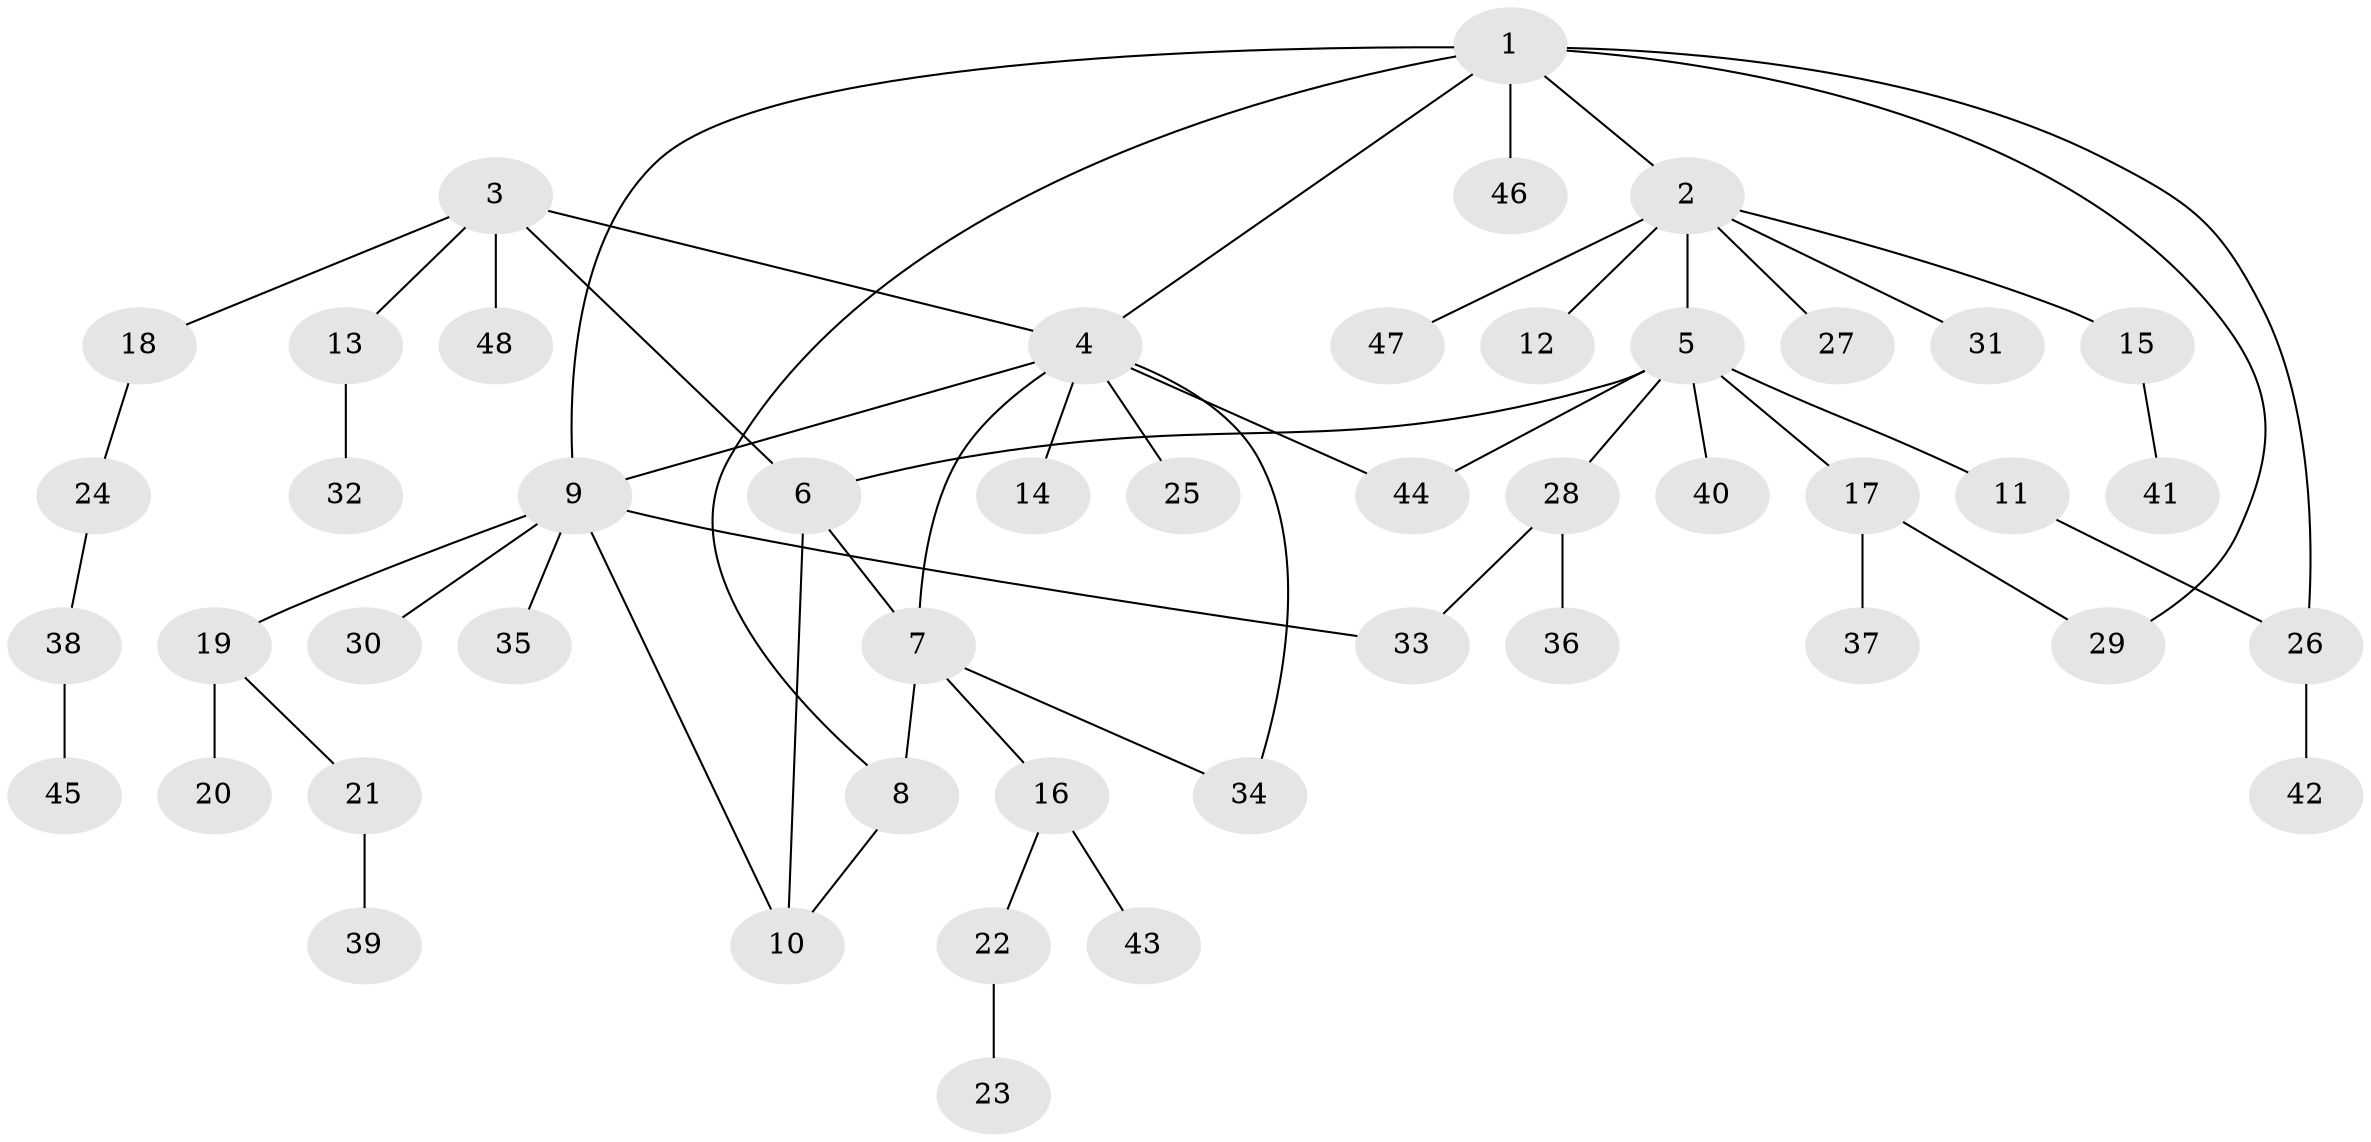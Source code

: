 // Generated by graph-tools (version 1.1) at 2025/11/02/27/25 16:11:32]
// undirected, 48 vertices, 58 edges
graph export_dot {
graph [start="1"]
  node [color=gray90,style=filled];
  1;
  2;
  3;
  4;
  5;
  6;
  7;
  8;
  9;
  10;
  11;
  12;
  13;
  14;
  15;
  16;
  17;
  18;
  19;
  20;
  21;
  22;
  23;
  24;
  25;
  26;
  27;
  28;
  29;
  30;
  31;
  32;
  33;
  34;
  35;
  36;
  37;
  38;
  39;
  40;
  41;
  42;
  43;
  44;
  45;
  46;
  47;
  48;
  1 -- 2;
  1 -- 4;
  1 -- 8;
  1 -- 9;
  1 -- 26;
  1 -- 29;
  1 -- 46;
  2 -- 5;
  2 -- 12;
  2 -- 15;
  2 -- 27;
  2 -- 31;
  2 -- 47;
  3 -- 4;
  3 -- 6;
  3 -- 13;
  3 -- 18;
  3 -- 48;
  4 -- 7;
  4 -- 9;
  4 -- 14;
  4 -- 25;
  4 -- 34;
  4 -- 44;
  5 -- 6;
  5 -- 11;
  5 -- 17;
  5 -- 28;
  5 -- 40;
  5 -- 44;
  6 -- 7;
  6 -- 10;
  7 -- 8;
  7 -- 16;
  7 -- 34;
  8 -- 10;
  9 -- 10;
  9 -- 19;
  9 -- 30;
  9 -- 33;
  9 -- 35;
  11 -- 26;
  13 -- 32;
  15 -- 41;
  16 -- 22;
  16 -- 43;
  17 -- 29;
  17 -- 37;
  18 -- 24;
  19 -- 20;
  19 -- 21;
  21 -- 39;
  22 -- 23;
  24 -- 38;
  26 -- 42;
  28 -- 33;
  28 -- 36;
  38 -- 45;
}
